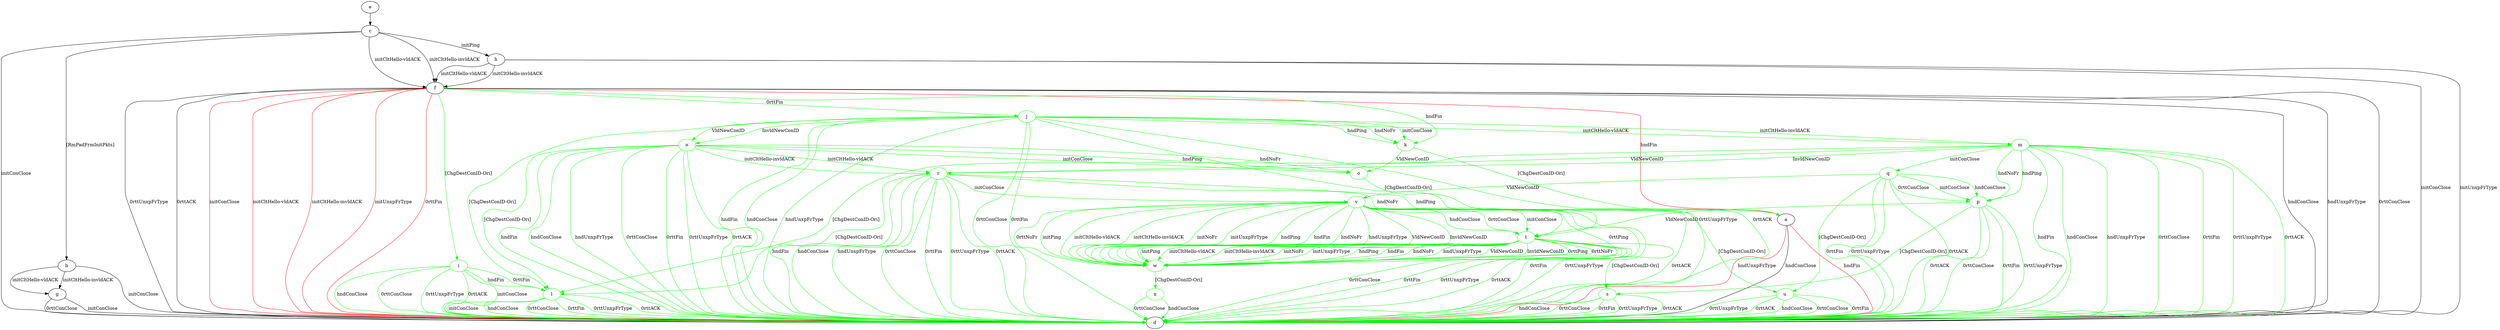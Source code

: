 digraph "" {
	a -> d	[key=0,
		label="hndConClose "];
	a -> d	[key=1,
		color=red,
		label="hndFin "];
	a -> d	[key=2,
		color=red,
		label="hndUnxpFrType "];
	b -> d	[key=0,
		label="initConClose "];
	b -> g	[key=0,
		label="initCltHello-vldACK "];
	b -> g	[key=1,
		label="initCltHello-invldACK "];
	c -> b	[key=0,
		label="[RmPadFrmInitPkts] "];
	c -> d	[key=0,
		label="initConClose "];
	c -> f	[key=0,
		label="initCltHello-vldACK "];
	c -> f	[key=1,
		label="initCltHello-invldACK "];
	c -> h	[key=0,
		label="initPing "];
	e -> c	[key=0];
	f -> a	[key=0,
		color=red,
		label="hndFin "];
	f -> d	[key=0,
		label="hndConClose "];
	f -> d	[key=1,
		label="hndUnxpFrType "];
	f -> d	[key=2,
		label="0rttConClose "];
	f -> d	[key=3,
		label="0rttUnxpFrType "];
	f -> d	[key=4,
		label="0rttACK "];
	f -> d	[key=5,
		color=red,
		label="initConClose "];
	f -> d	[key=6,
		color=red,
		label="initCltHello-vldACK "];
	f -> d	[key=7,
		color=red,
		label="initCltHello-invldACK "];
	f -> d	[key=8,
		color=red,
		label="initUnxpFrType "];
	f -> d	[key=9,
		color=red,
		label="0rttFin "];
	i	[color=green];
	f -> i	[key=0,
		color=green,
		label="[ChgDestConID-Ori] "];
	j	[color=green];
	f -> j	[key=0,
		color=green,
		label="0rttFin "];
	k	[color=green];
	f -> k	[key=0,
		color=green,
		label="hndFin "];
	g -> d	[key=0,
		label="initConClose "];
	g -> d	[key=1,
		label="0rttConClose "];
	h -> d	[key=0,
		label="initConClose "];
	h -> d	[key=1,
		label="initUnxpFrType "];
	h -> f	[key=0,
		label="initCltHello-vldACK "];
	h -> f	[key=1,
		label="initCltHello-invldACK "];
	i -> d	[key=0,
		color=green,
		label="initConClose "];
	i -> d	[key=1,
		color=green,
		label="hndConClose "];
	i -> d	[key=2,
		color=green,
		label="0rttConClose "];
	i -> d	[key=3,
		color=green,
		label="0rttUnxpFrType "];
	i -> d	[key=4,
		color=green,
		label="0rttACK "];
	l	[color=green];
	i -> l	[key=0,
		color=green,
		label="hndFin "];
	i -> l	[key=1,
		color=green,
		label="0rttFin "];
	j -> d	[key=0,
		color=green,
		label="hndFin "];
	j -> d	[key=1,
		color=green,
		label="hndConClose "];
	j -> d	[key=2,
		color=green,
		label="hndUnxpFrType "];
	j -> d	[key=3,
		color=green,
		label="0rttConClose "];
	j -> d	[key=4,
		color=green,
		label="0rttFin "];
	j -> d	[key=5,
		color=green,
		label="0rttUnxpFrType "];
	j -> d	[key=6,
		color=green,
		label="0rttACK "];
	j -> k	[key=0,
		color=green,
		label="initConClose "];
	j -> k	[key=1,
		color=green,
		label="hndPing "];
	j -> k	[key=2,
		color=green,
		label="hndNoFr "];
	j -> l	[key=0,
		color=green,
		label="[ChgDestConID-Ori] "];
	m	[color=green];
	j -> m	[key=0,
		color=green,
		label="initCltHello-vldACK "];
	j -> m	[key=1,
		color=green,
		label="initCltHello-invldACK "];
	n	[color=green];
	j -> n	[key=0,
		color=green,
		label="VldNewConID "];
	j -> n	[key=1,
		color=green,
		label="InvldNewConID "];
	k -> a	[key=0,
		color=green,
		label="[ChgDestConID-Ori] "];
	o	[color=green];
	k -> o	[key=0,
		color=green,
		label="VldNewConID "];
	l -> d	[key=0,
		color=green,
		label="initConClose "];
	l -> d	[key=1,
		color=green,
		label="hndConClose "];
	l -> d	[key=2,
		color=green,
		label="0rttConClose "];
	l -> d	[key=3,
		color=green,
		label="0rttFin "];
	l -> d	[key=4,
		color=green,
		label="0rttUnxpFrType "];
	l -> d	[key=5,
		color=green,
		label="0rttACK "];
	m -> d	[key=0,
		color=green,
		label="hndFin "];
	m -> d	[key=1,
		color=green,
		label="hndConClose "];
	m -> d	[key=2,
		color=green,
		label="hndUnxpFrType "];
	m -> d	[key=3,
		color=green,
		label="0rttConClose "];
	m -> d	[key=4,
		color=green,
		label="0rttFin "];
	m -> d	[key=5,
		color=green,
		label="0rttUnxpFrType "];
	m -> d	[key=6,
		color=green,
		label="0rttACK "];
	m -> l	[key=0,
		color=green,
		label="[ChgDestConID-Ori] "];
	p	[color=green];
	m -> p	[key=0,
		color=green,
		label="hndPing "];
	m -> p	[key=1,
		color=green,
		label="hndNoFr "];
	q	[color=green];
	m -> q	[key=0,
		color=green,
		label="initConClose "];
	r	[color=green];
	m -> r	[key=0,
		color=green,
		label="VldNewConID "];
	m -> r	[key=1,
		color=green,
		label="InvldNewConID "];
	n -> d	[key=0,
		color=green,
		label="hndFin "];
	n -> d	[key=1,
		color=green,
		label="hndConClose "];
	n -> d	[key=2,
		color=green,
		label="hndUnxpFrType "];
	n -> d	[key=3,
		color=green,
		label="0rttConClose "];
	n -> d	[key=4,
		color=green,
		label="0rttFin "];
	n -> d	[key=5,
		color=green,
		label="0rttUnxpFrType "];
	n -> d	[key=6,
		color=green,
		label="0rttACK "];
	n -> l	[key=0,
		color=green,
		label="[ChgDestConID-Ori] "];
	n -> o	[key=0,
		color=green,
		label="initConClose "];
	n -> o	[key=1,
		color=green,
		label="hndPing "];
	n -> o	[key=2,
		color=green,
		label="hndNoFr "];
	n -> r	[key=0,
		color=green,
		label="initCltHello-vldACK "];
	n -> r	[key=1,
		color=green,
		label="initCltHello-invldACK "];
	o -> a	[key=0,
		color=green,
		label="[ChgDestConID-Ori] "];
	p -> d	[key=0,
		color=green,
		label="0rttConClose "];
	p -> d	[key=1,
		color=green,
		label="0rttFin "];
	p -> d	[key=2,
		color=green,
		label="0rttUnxpFrType "];
	p -> d	[key=3,
		color=green,
		label="0rttACK "];
	s	[color=green];
	p -> s	[key=0,
		color=green,
		label="[ChgDestConID-Ori] "];
	t	[color=green];
	p -> t	[key=0,
		color=green,
		label="VldNewConID "];
	q -> d	[key=0,
		color=green,
		label="0rttFin "];
	q -> d	[key=1,
		color=green,
		label="0rttUnxpFrType "];
	q -> d	[key=2,
		color=green,
		label="0rttACK "];
	q -> p	[key=0,
		color=green,
		label="initConClose "];
	q -> p	[key=1,
		color=green,
		label="hndConClose "];
	q -> p	[key=2,
		color=green,
		label="0rttConClose "];
	u	[color=green];
	q -> u	[key=0,
		color=green,
		label="[ChgDestConID-Ori] "];
	v	[color=green];
	q -> v	[key=0,
		color=green,
		label="VldNewConID "];
	r -> d	[key=0,
		color=green,
		label="hndFin "];
	r -> d	[key=1,
		color=green,
		label="hndConClose "];
	r -> d	[key=2,
		color=green,
		label="hndUnxpFrType "];
	r -> d	[key=3,
		color=green,
		label="0rttConClose "];
	r -> d	[key=4,
		color=green,
		label="0rttFin "];
	r -> d	[key=5,
		color=green,
		label="0rttUnxpFrType "];
	r -> d	[key=6,
		color=green,
		label="0rttACK "];
	r -> l	[key=0,
		color=green,
		label="[ChgDestConID-Ori] "];
	r -> t	[key=0,
		color=green,
		label="hndPing "];
	r -> t	[key=1,
		color=green,
		label="hndNoFr "];
	r -> v	[key=0,
		color=green,
		label="initConClose "];
	s -> d	[key=0,
		color=green,
		label="hndConClose "];
	s -> d	[key=1,
		color=green,
		label="0rttConClose "];
	s -> d	[key=2,
		color=green,
		label="0rttFin "];
	s -> d	[key=3,
		color=green,
		label="0rttUnxpFrType "];
	s -> d	[key=4,
		color=green,
		label="0rttACK "];
	t -> d	[key=0,
		color=green,
		label="0rttConClose "];
	t -> d	[key=1,
		color=green,
		label="0rttFin "];
	t -> d	[key=2,
		color=green,
		label="0rttUnxpFrType "];
	t -> d	[key=3,
		color=green,
		label="0rttACK "];
	t -> s	[key=0,
		color=green,
		label="[ChgDestConID-Ori] "];
	w	[color=green];
	t -> w	[key=0,
		color=green,
		label="initPing "];
	t -> w	[key=1,
		color=green,
		label="initCltHello-vldACK "];
	t -> w	[key=2,
		color=green,
		label="initCltHello-invldACK "];
	t -> w	[key=3,
		color=green,
		label="initNoFr "];
	t -> w	[key=4,
		color=green,
		label="initUnxpFrType "];
	t -> w	[key=5,
		color=green,
		label="hndPing "];
	t -> w	[key=6,
		color=green,
		label="hndFin "];
	t -> w	[key=7,
		color=green,
		label="hndNoFr "];
	t -> w	[key=8,
		color=green,
		label="hndUnxpFrType "];
	t -> w	[key=9,
		color=green,
		label="VldNewConID "];
	t -> w	[key=10,
		color=green,
		label="InvldNewConID "];
	t -> w	[key=11,
		color=green,
		label="0rttPing "];
	t -> w	[key=12,
		color=green,
		label="0rttNoFr "];
	u -> d	[key=0,
		color=green,
		label="hndConClose "];
	u -> d	[key=1,
		color=green,
		label="0rttConClose "];
	u -> d	[key=2,
		color=green,
		label="0rttFin "];
	u -> d	[key=3,
		color=green,
		label="0rttUnxpFrType "];
	u -> d	[key=4,
		color=green,
		label="0rttACK "];
	v -> d	[key=0,
		color=green,
		label="0rttFin "];
	v -> d	[key=1,
		color=green,
		label="0rttUnxpFrType "];
	v -> d	[key=2,
		color=green,
		label="0rttACK "];
	v -> t	[key=0,
		color=green,
		label="initConClose "];
	v -> t	[key=1,
		color=green,
		label="hndConClose "];
	v -> t	[key=2,
		color=green,
		label="0rttConClose "];
	v -> u	[key=0,
		color=green,
		label="[ChgDestConID-Ori] "];
	v -> w	[key=0,
		color=green,
		label="initPing "];
	v -> w	[key=1,
		color=green,
		label="initCltHello-vldACK "];
	v -> w	[key=2,
		color=green,
		label="initCltHello-invldACK "];
	v -> w	[key=3,
		color=green,
		label="initNoFr "];
	v -> w	[key=4,
		color=green,
		label="initUnxpFrType "];
	v -> w	[key=5,
		color=green,
		label="hndPing "];
	v -> w	[key=6,
		color=green,
		label="hndFin "];
	v -> w	[key=7,
		color=green,
		label="hndNoFr "];
	v -> w	[key=8,
		color=green,
		label="hndUnxpFrType "];
	v -> w	[key=9,
		color=green,
		label="VldNewConID "];
	v -> w	[key=10,
		color=green,
		label="InvldNewConID "];
	v -> w	[key=11,
		color=green,
		label="0rttPing "];
	v -> w	[key=12,
		color=green,
		label="0rttNoFr "];
	x	[color=green];
	w -> x	[key=0,
		color=green,
		label="[ChgDestConID-Ori] "];
	x -> d	[key=0,
		color=green,
		label="hndConClose "];
	x -> d	[key=1,
		color=green,
		label="0rttConClose "];
}
